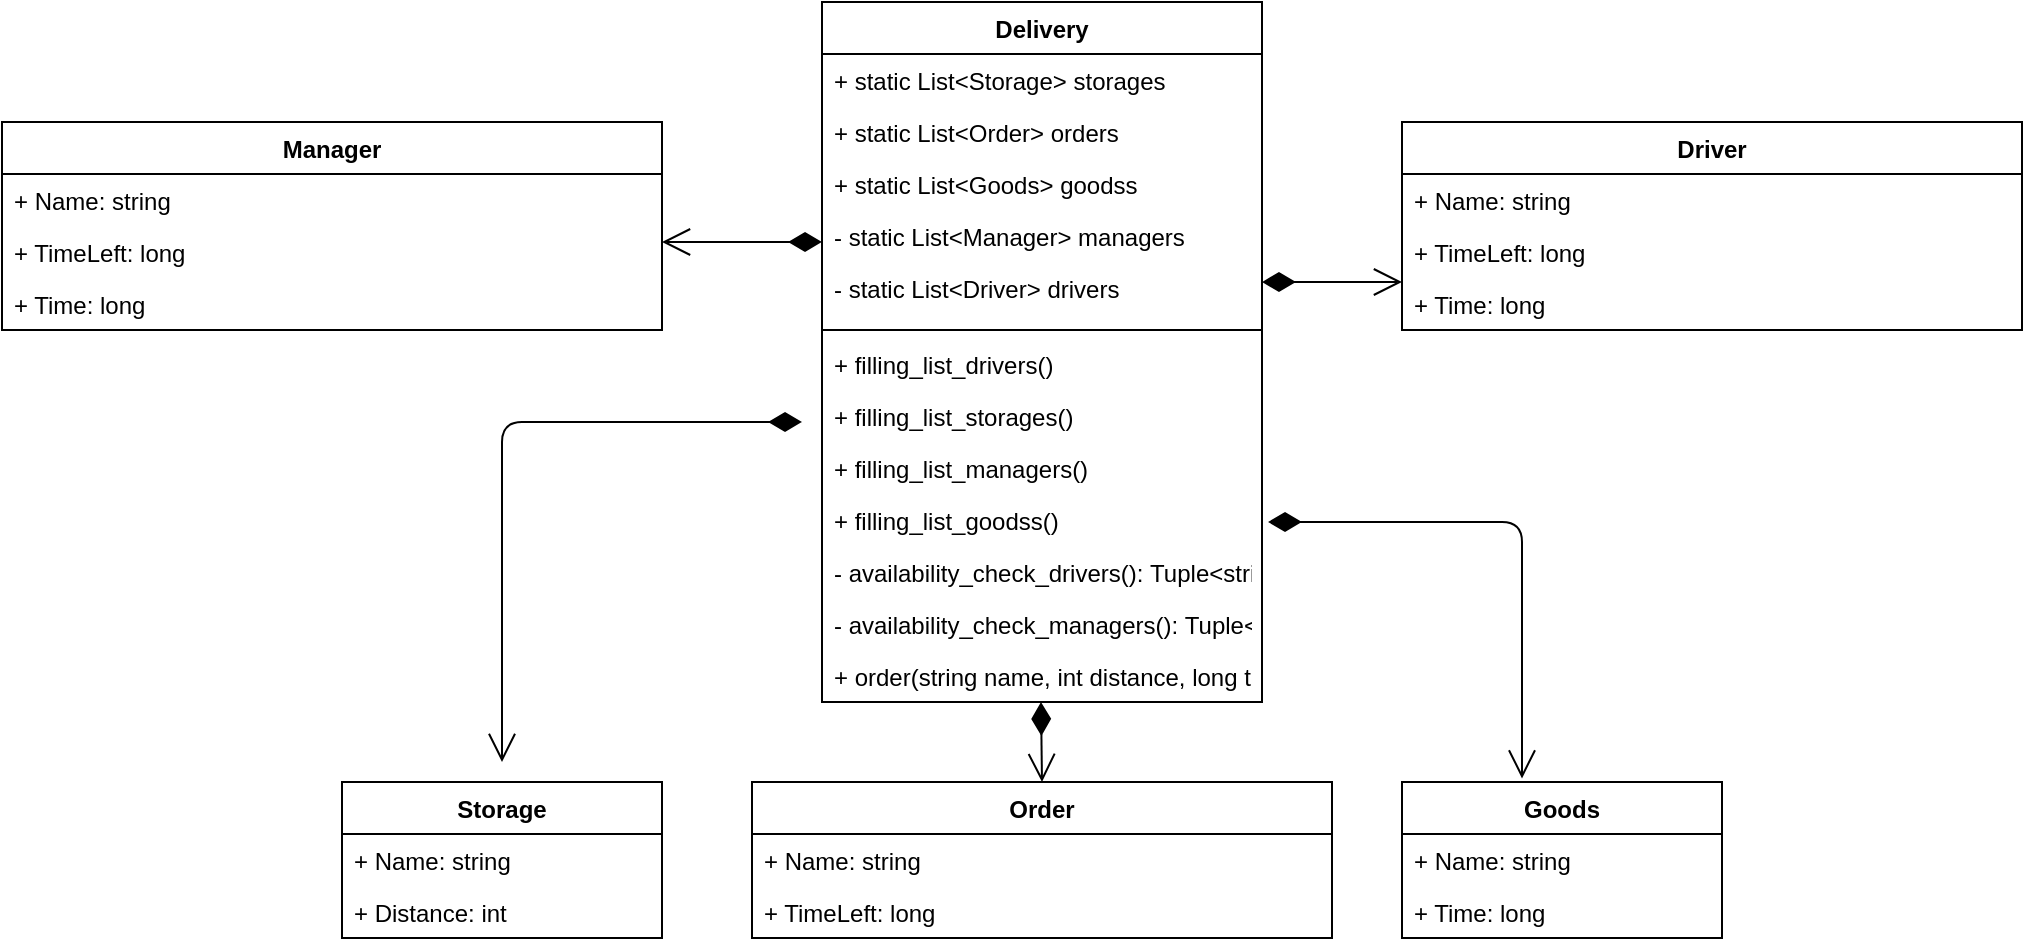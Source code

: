 <mxfile version="12.7.0" type="device"><diagram id="UmkeF1wVnzAq14_-rtWw" name="Page-1"><mxGraphModel dx="828" dy="644" grid="1" gridSize="10" guides="1" tooltips="1" connect="1" arrows="1" fold="1" page="1" pageScale="1" pageWidth="827" pageHeight="1169" math="0" shadow="0"><root><mxCell id="0"/><mxCell id="1" parent="0"/><mxCell id="97qBTotvS9UIJsR-TAPf-1" value="Order" style="swimlane;fontStyle=1;align=center;verticalAlign=top;childLayout=stackLayout;horizontal=1;startSize=26;horizontalStack=0;resizeParent=1;resizeParentMax=0;resizeLast=0;collapsible=1;marginBottom=0;" parent="1" vertex="1"><mxGeometry x="385" y="400" width="290" height="78" as="geometry"/></mxCell><mxCell id="97qBTotvS9UIJsR-TAPf-2" value="+ Name: string" style="text;strokeColor=none;fillColor=none;align=left;verticalAlign=top;spacingLeft=4;spacingRight=4;overflow=hidden;rotatable=0;points=[[0,0.5],[1,0.5]];portConstraint=eastwest;" parent="97qBTotvS9UIJsR-TAPf-1" vertex="1"><mxGeometry y="26" width="290" height="26" as="geometry"/></mxCell><mxCell id="97qBTotvS9UIJsR-TAPf-5" value="+ TimeLeft: long" style="text;strokeColor=none;fillColor=none;align=left;verticalAlign=top;spacingLeft=4;spacingRight=4;overflow=hidden;rotatable=0;points=[[0,0.5],[1,0.5]];portConstraint=eastwest;" parent="97qBTotvS9UIJsR-TAPf-1" vertex="1"><mxGeometry y="52" width="290" height="26" as="geometry"/></mxCell><mxCell id="97qBTotvS9UIJsR-TAPf-6" value="Goods" style="swimlane;fontStyle=1;align=center;verticalAlign=top;childLayout=stackLayout;horizontal=1;startSize=26;horizontalStack=0;resizeParent=1;resizeParentMax=0;resizeLast=0;collapsible=1;marginBottom=0;" parent="1" vertex="1"><mxGeometry x="710" y="400" width="160" height="78" as="geometry"/></mxCell><mxCell id="97qBTotvS9UIJsR-TAPf-7" value="+ Name: string" style="text;strokeColor=none;fillColor=none;align=left;verticalAlign=top;spacingLeft=4;spacingRight=4;overflow=hidden;rotatable=0;points=[[0,0.5],[1,0.5]];portConstraint=eastwest;" parent="97qBTotvS9UIJsR-TAPf-6" vertex="1"><mxGeometry y="26" width="160" height="26" as="geometry"/></mxCell><mxCell id="97qBTotvS9UIJsR-TAPf-10" value="+ Time: long" style="text;strokeColor=none;fillColor=none;align=left;verticalAlign=top;spacingLeft=4;spacingRight=4;overflow=hidden;rotatable=0;points=[[0,0.5],[1,0.5]];portConstraint=eastwest;" parent="97qBTotvS9UIJsR-TAPf-6" vertex="1"><mxGeometry y="52" width="160" height="26" as="geometry"/></mxCell><mxCell id="97qBTotvS9UIJsR-TAPf-11" value="Manager" style="swimlane;fontStyle=1;align=center;verticalAlign=top;childLayout=stackLayout;horizontal=1;startSize=26;horizontalStack=0;resizeParent=1;resizeParentMax=0;resizeLast=0;collapsible=1;marginBottom=0;" parent="1" vertex="1"><mxGeometry x="10" y="70" width="330" height="104" as="geometry"/></mxCell><mxCell id="97qBTotvS9UIJsR-TAPf-12" value="+ Name: string" style="text;strokeColor=none;fillColor=none;align=left;verticalAlign=top;spacingLeft=4;spacingRight=4;overflow=hidden;rotatable=0;points=[[0,0.5],[1,0.5]];portConstraint=eastwest;" parent="97qBTotvS9UIJsR-TAPf-11" vertex="1"><mxGeometry y="26" width="330" height="26" as="geometry"/></mxCell><mxCell id="97qBTotvS9UIJsR-TAPf-15" value="+ TimeLeft: long" style="text;strokeColor=none;fillColor=none;align=left;verticalAlign=top;spacingLeft=4;spacingRight=4;overflow=hidden;rotatable=0;points=[[0,0.5],[1,0.5]];portConstraint=eastwest;" parent="97qBTotvS9UIJsR-TAPf-11" vertex="1"><mxGeometry y="52" width="330" height="26" as="geometry"/></mxCell><mxCell id="97qBTotvS9UIJsR-TAPf-16" value="+ Time: long" style="text;strokeColor=none;fillColor=none;align=left;verticalAlign=top;spacingLeft=4;spacingRight=4;overflow=hidden;rotatable=0;points=[[0,0.5],[1,0.5]];portConstraint=eastwest;" parent="97qBTotvS9UIJsR-TAPf-11" vertex="1"><mxGeometry y="78" width="330" height="26" as="geometry"/></mxCell><mxCell id="97qBTotvS9UIJsR-TAPf-18" value="Driver" style="swimlane;fontStyle=1;align=center;verticalAlign=top;childLayout=stackLayout;horizontal=1;startSize=26;horizontalStack=0;resizeParent=1;resizeParentMax=0;resizeLast=0;collapsible=1;marginBottom=0;" parent="1" vertex="1"><mxGeometry x="710" y="70" width="310" height="104" as="geometry"/></mxCell><mxCell id="97qBTotvS9UIJsR-TAPf-19" value="+ Name: string" style="text;strokeColor=none;fillColor=none;align=left;verticalAlign=top;spacingLeft=4;spacingRight=4;overflow=hidden;rotatable=0;points=[[0,0.5],[1,0.5]];portConstraint=eastwest;" parent="97qBTotvS9UIJsR-TAPf-18" vertex="1"><mxGeometry y="26" width="310" height="26" as="geometry"/></mxCell><mxCell id="97qBTotvS9UIJsR-TAPf-20" value="+ TimeLeft: long" style="text;strokeColor=none;fillColor=none;align=left;verticalAlign=top;spacingLeft=4;spacingRight=4;overflow=hidden;rotatable=0;points=[[0,0.5],[1,0.5]];portConstraint=eastwest;" parent="97qBTotvS9UIJsR-TAPf-18" vertex="1"><mxGeometry y="52" width="310" height="26" as="geometry"/></mxCell><mxCell id="97qBTotvS9UIJsR-TAPf-21" value="+ Time: long" style="text;strokeColor=none;fillColor=none;align=left;verticalAlign=top;spacingLeft=4;spacingRight=4;overflow=hidden;rotatable=0;points=[[0,0.5],[1,0.5]];portConstraint=eastwest;" parent="97qBTotvS9UIJsR-TAPf-18" vertex="1"><mxGeometry y="78" width="310" height="26" as="geometry"/></mxCell><mxCell id="97qBTotvS9UIJsR-TAPf-25" value="Storage" style="swimlane;fontStyle=1;align=center;verticalAlign=top;childLayout=stackLayout;horizontal=1;startSize=26;horizontalStack=0;resizeParent=1;resizeParentMax=0;resizeLast=0;collapsible=1;marginBottom=0;" parent="1" vertex="1"><mxGeometry x="180" y="400" width="160" height="78" as="geometry"/></mxCell><mxCell id="97qBTotvS9UIJsR-TAPf-26" value="+ Name: string" style="text;strokeColor=none;fillColor=none;align=left;verticalAlign=top;spacingLeft=4;spacingRight=4;overflow=hidden;rotatable=0;points=[[0,0.5],[1,0.5]];portConstraint=eastwest;" parent="97qBTotvS9UIJsR-TAPf-25" vertex="1"><mxGeometry y="26" width="160" height="26" as="geometry"/></mxCell><mxCell id="97qBTotvS9UIJsR-TAPf-29" value="+ Distance: int" style="text;strokeColor=none;fillColor=none;align=left;verticalAlign=top;spacingLeft=4;spacingRight=4;overflow=hidden;rotatable=0;points=[[0,0.5],[1,0.5]];portConstraint=eastwest;" parent="97qBTotvS9UIJsR-TAPf-25" vertex="1"><mxGeometry y="52" width="160" height="26" as="geometry"/></mxCell><mxCell id="97qBTotvS9UIJsR-TAPf-34" value="Delivery" style="swimlane;fontStyle=1;align=center;verticalAlign=top;childLayout=stackLayout;horizontal=1;startSize=26;horizontalStack=0;resizeParent=1;resizeParentMax=0;resizeLast=0;collapsible=1;marginBottom=0;" parent="1" vertex="1"><mxGeometry x="420" y="10" width="220" height="350" as="geometry"/></mxCell><mxCell id="97qBTotvS9UIJsR-TAPf-35" value="+ static List&lt;Storage&gt; storages&#10;&#10;" style="text;strokeColor=none;fillColor=none;align=left;verticalAlign=top;spacingLeft=4;spacingRight=4;overflow=hidden;rotatable=0;points=[[0,0.5],[1,0.5]];portConstraint=eastwest;" parent="97qBTotvS9UIJsR-TAPf-34" vertex="1"><mxGeometry y="26" width="220" height="26" as="geometry"/></mxCell><mxCell id="97qBTotvS9UIJsR-TAPf-43" value="+ static List&lt;Order&gt; orders" style="text;strokeColor=none;fillColor=none;align=left;verticalAlign=top;spacingLeft=4;spacingRight=4;overflow=hidden;rotatable=0;points=[[0,0.5],[1,0.5]];portConstraint=eastwest;" parent="97qBTotvS9UIJsR-TAPf-34" vertex="1"><mxGeometry y="52" width="220" height="26" as="geometry"/></mxCell><mxCell id="97qBTotvS9UIJsR-TAPf-44" value="+ static List&lt;Goods&gt; goodss" style="text;strokeColor=none;fillColor=none;align=left;verticalAlign=top;spacingLeft=4;spacingRight=4;overflow=hidden;rotatable=0;points=[[0,0.5],[1,0.5]];portConstraint=eastwest;" parent="97qBTotvS9UIJsR-TAPf-34" vertex="1"><mxGeometry y="78" width="220" height="26" as="geometry"/></mxCell><mxCell id="97qBTotvS9UIJsR-TAPf-45" value="- static List&lt;Manager&gt; managers&#10;" style="text;strokeColor=none;fillColor=none;align=left;verticalAlign=top;spacingLeft=4;spacingRight=4;overflow=hidden;rotatable=0;points=[[0,0.5],[1,0.5]];portConstraint=eastwest;" parent="97qBTotvS9UIJsR-TAPf-34" vertex="1"><mxGeometry y="104" width="220" height="26" as="geometry"/></mxCell><mxCell id="97qBTotvS9UIJsR-TAPf-46" value="- static List&lt;Driver&gt; drivers&#10;" style="text;strokeColor=none;fillColor=none;align=left;verticalAlign=top;spacingLeft=4;spacingRight=4;overflow=hidden;rotatable=0;points=[[0,0.5],[1,0.5]];portConstraint=eastwest;" parent="97qBTotvS9UIJsR-TAPf-34" vertex="1"><mxGeometry y="130" width="220" height="30" as="geometry"/></mxCell><mxCell id="97qBTotvS9UIJsR-TAPf-22" value="" style="line;strokeWidth=1;fillColor=none;align=left;verticalAlign=middle;spacingTop=-1;spacingLeft=3;spacingRight=3;rotatable=0;labelPosition=right;points=[];portConstraint=eastwest;" parent="97qBTotvS9UIJsR-TAPf-34" vertex="1"><mxGeometry y="160" width="220" height="8" as="geometry"/></mxCell><mxCell id="97qBTotvS9UIJsR-TAPf-23" value="+ filling_list_drivers()" style="text;strokeColor=none;fillColor=none;align=left;verticalAlign=top;spacingLeft=4;spacingRight=4;overflow=hidden;rotatable=0;points=[[0,0.5],[1,0.5]];portConstraint=eastwest;" parent="97qBTotvS9UIJsR-TAPf-34" vertex="1"><mxGeometry y="168" width="220" height="26" as="geometry"/></mxCell><mxCell id="97qBTotvS9UIJsR-TAPf-28" value="+ filling_list_storages()" style="text;strokeColor=none;fillColor=none;align=left;verticalAlign=top;spacingLeft=4;spacingRight=4;overflow=hidden;rotatable=0;points=[[0,0.5],[1,0.5]];portConstraint=eastwest;" parent="97qBTotvS9UIJsR-TAPf-34" vertex="1"><mxGeometry y="194" width="220" height="26" as="geometry"/></mxCell><mxCell id="97qBTotvS9UIJsR-TAPf-14" value="+ filling_list_managers()" style="text;strokeColor=none;fillColor=none;align=left;verticalAlign=top;spacingLeft=4;spacingRight=4;overflow=hidden;rotatable=0;points=[[0,0.5],[1,0.5]];portConstraint=eastwest;" parent="97qBTotvS9UIJsR-TAPf-34" vertex="1"><mxGeometry y="220" width="220" height="26" as="geometry"/></mxCell><mxCell id="97qBTotvS9UIJsR-TAPf-9" value="+ filling_list_goodss()" style="text;strokeColor=none;fillColor=none;align=left;verticalAlign=top;spacingLeft=4;spacingRight=4;overflow=hidden;rotatable=0;points=[[0,0.5],[1,0.5]];portConstraint=eastwest;" parent="97qBTotvS9UIJsR-TAPf-34" vertex="1"><mxGeometry y="246" width="220" height="26" as="geometry"/></mxCell><mxCell id="97qBTotvS9UIJsR-TAPf-24" value="- availability_check_drivers(): Tuple&lt;string, long, long&gt;" style="text;strokeColor=none;fillColor=none;align=left;verticalAlign=top;spacingLeft=4;spacingRight=4;overflow=hidden;rotatable=0;points=[[0,0.5],[1,0.5]];portConstraint=eastwest;" parent="97qBTotvS9UIJsR-TAPf-34" vertex="1"><mxGeometry y="272" width="220" height="26" as="geometry"/></mxCell><mxCell id="97qBTotvS9UIJsR-TAPf-17" value="- availability_check_managers(): Tuple&lt;string, long, long&gt;" style="text;strokeColor=none;fillColor=none;align=left;verticalAlign=top;spacingLeft=4;spacingRight=4;overflow=hidden;rotatable=0;points=[[0,0.5],[1,0.5]];portConstraint=eastwest;" parent="97qBTotvS9UIJsR-TAPf-34" vertex="1"><mxGeometry y="298" width="220" height="26" as="geometry"/></mxCell><mxCell id="97qBTotvS9UIJsR-TAPf-4" value="+ order(string name, int distance, long time_goods)" style="text;strokeColor=none;fillColor=none;align=left;verticalAlign=top;spacingLeft=4;spacingRight=4;overflow=hidden;rotatable=0;points=[[0,0.5],[1,0.5]];portConstraint=eastwest;" parent="97qBTotvS9UIJsR-TAPf-34" vertex="1"><mxGeometry y="324" width="220" height="26" as="geometry"/></mxCell><mxCell id="97qBTotvS9UIJsR-TAPf-47" value="" style="endArrow=open;html=1;endSize=12;startArrow=diamondThin;startSize=14;startFill=1;edgeStyle=orthogonalEdgeStyle;align=left;verticalAlign=bottom;entryX=0.5;entryY=0;entryDx=0;entryDy=0;" parent="1" target="97qBTotvS9UIJsR-TAPf-1" edge="1"><mxGeometry x="-1" y="140" relative="1" as="geometry"><mxPoint x="529.5" y="360" as="sourcePoint"/><mxPoint x="529.5" y="450" as="targetPoint"/><mxPoint y="-10" as="offset"/><Array as="points"/></mxGeometry></mxCell><mxCell id="97qBTotvS9UIJsR-TAPf-48" value="" style="endArrow=open;html=1;endSize=12;startArrow=diamondThin;startSize=14;startFill=1;edgeStyle=orthogonalEdgeStyle;align=left;verticalAlign=bottom;entryX=0.375;entryY=-0.023;entryDx=0;entryDy=0;entryPerimeter=0;" parent="1" target="97qBTotvS9UIJsR-TAPf-6" edge="1"><mxGeometry x="-1" y="126" relative="1" as="geometry"><mxPoint x="660" y="270" as="sourcePoint"/><mxPoint x="650" y="234" as="targetPoint"/><Array as="points"><mxPoint x="650" y="270"/><mxPoint x="770" y="270"/></Array><mxPoint x="-120" y="86" as="offset"/></mxGeometry></mxCell><mxCell id="97qBTotvS9UIJsR-TAPf-49" value="" style="endArrow=open;html=1;endSize=12;startArrow=diamondThin;startSize=14;startFill=1;edgeStyle=orthogonalEdgeStyle;align=left;verticalAlign=bottom;" parent="1" edge="1"><mxGeometry x="1" y="191" relative="1" as="geometry"><mxPoint x="640" y="150" as="sourcePoint"/><mxPoint x="710" y="150" as="targetPoint"/><mxPoint x="190" y="171" as="offset"/></mxGeometry></mxCell><mxCell id="97qBTotvS9UIJsR-TAPf-50" value="" style="endArrow=open;html=1;endSize=12;startArrow=diamondThin;startSize=14;startFill=1;edgeStyle=orthogonalEdgeStyle;align=left;verticalAlign=bottom;" parent="1" edge="1"><mxGeometry x="1" y="50" relative="1" as="geometry"><mxPoint x="420" y="130" as="sourcePoint"/><mxPoint x="340" y="130" as="targetPoint"/><mxPoint x="30" y="10" as="offset"/></mxGeometry></mxCell><mxCell id="97qBTotvS9UIJsR-TAPf-51" value="" style="endArrow=open;html=1;endSize=12;startArrow=diamondThin;startSize=14;startFill=1;edgeStyle=orthogonalEdgeStyle;align=left;verticalAlign=bottom;" parent="1" edge="1"><mxGeometry x="1" y="122" relative="1" as="geometry"><mxPoint x="410" y="220" as="sourcePoint"/><mxPoint x="260" y="390" as="targetPoint"/><Array as="points"><mxPoint x="410" y="220"/><mxPoint x="260" y="220"/></Array><mxPoint x="120" y="102" as="offset"/></mxGeometry></mxCell></root></mxGraphModel></diagram></mxfile>